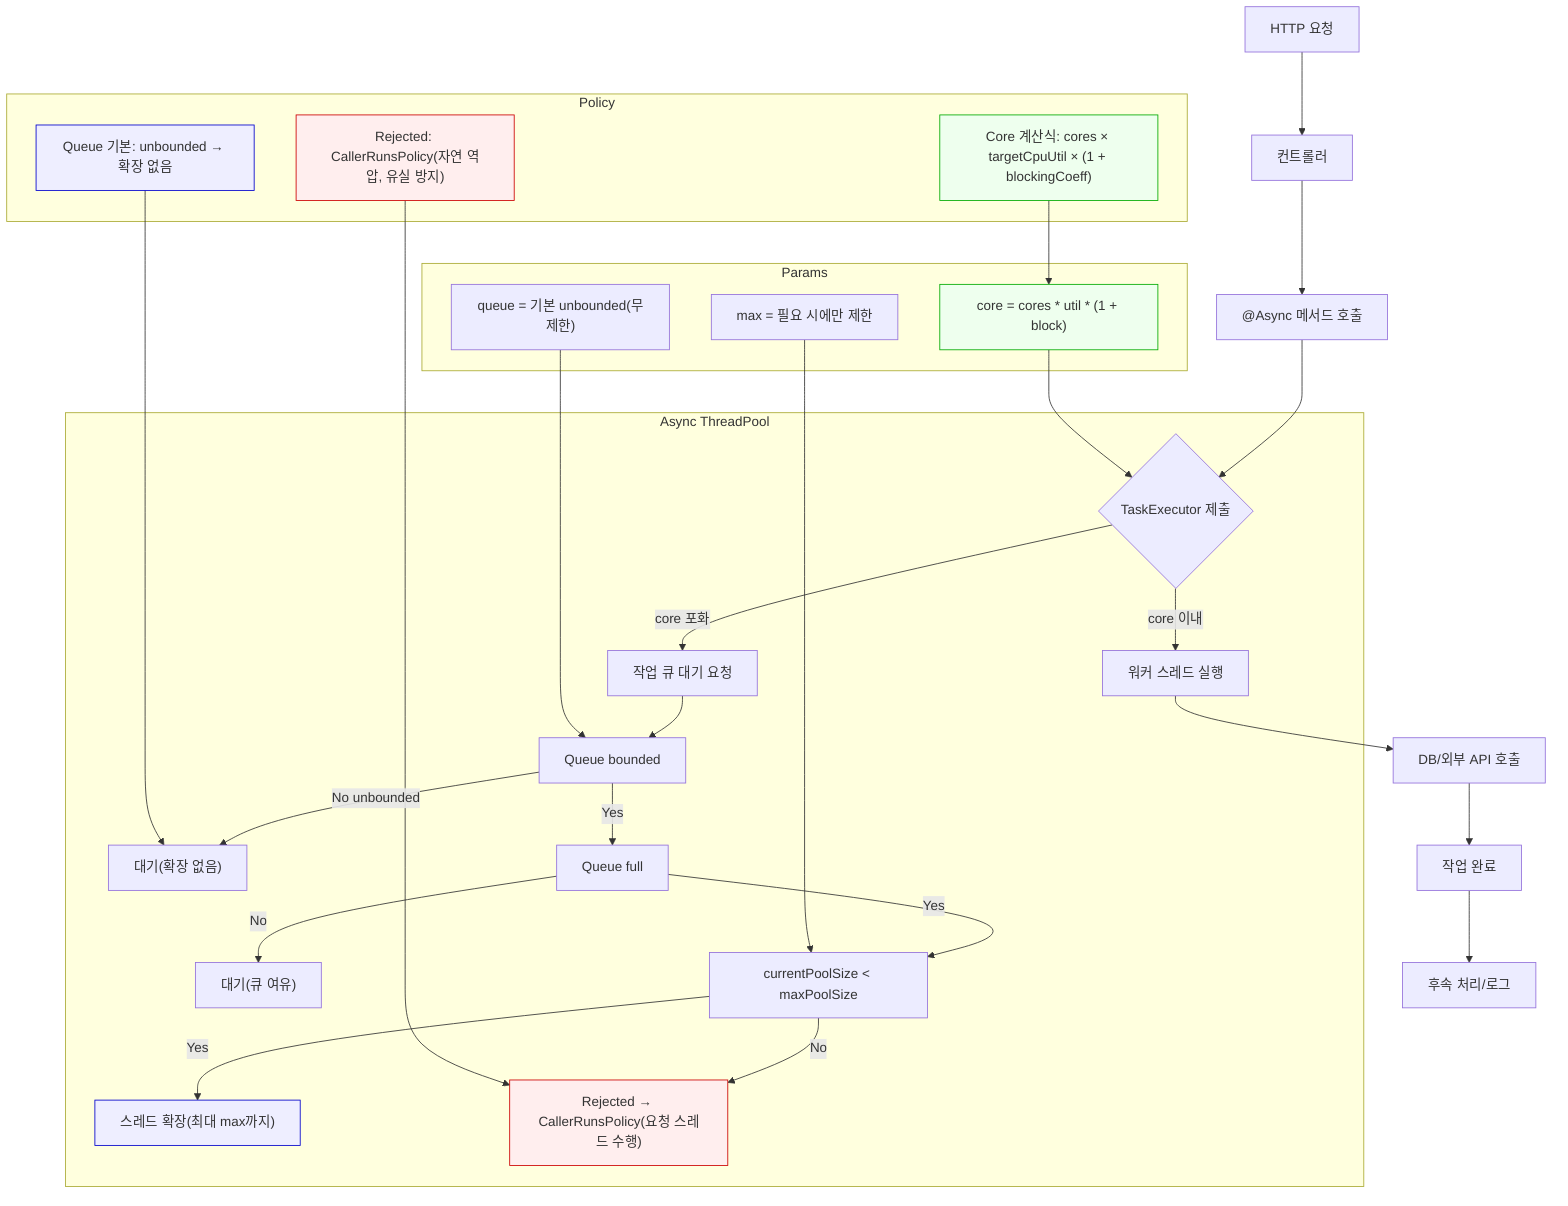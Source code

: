 graph TD
    A["HTTP 요청"] --> B["컨트롤러"]
    B --> C["@Async 메서드 호출"]
    C --> D{TaskExecutor 제출}

    subgraph Async ThreadPool
        D -->|core 이내| E["워커 스레드 실행"]
        D -->|core 포화| F["작업 큐 대기 요청"]

        F --> QB["Queue bounded"]
        QB -->|No unbounded| QWU["대기(확장 없음)"]
        QB -->|Yes| QF["Queue full"]

        QF -->|No| QW["대기(큐 여유)"]
        QF -->|Yes| MX["currentPoolSize < maxPoolSize"]

        MX -->|Yes| G["스레드 확장(최대 max까지)"]
        MX -->|No| H["Rejected → CallerRunsPolicy(요청 스레드 수행)"]
    end

    E --> I["DB/외부 API 호출"]
    I --> J[작업 완료]
    J --> K[후속 처리/로그]

    subgraph Params
        L["core = cores * util * (1 + block)"]
        M["queue = 기본 unbounded(무제한)"]
        N["max = 필요 시에만 제한"]
    end

    L --> D
    M --> QB
    N --> MX

    subgraph Policy
        P1["Queue 기본: unbounded → 확장 없음"]
        P2["Rejected: CallerRunsPolicy(자연 역압, 유실 방지)"]
        P3["Core 계산식: cores × targetCpuUtil × (1 + blockingCoeff)"]
    end

    P1 --> QWU
    P2 --> H
    P3 --> L

    style H fill:#fee,stroke:#c00,stroke-width:1px
    style G fill:#eef,stroke:#00c,stroke-width:1px
    style L fill:#efe,stroke:#0a0,stroke-width:1px
    style P2 fill:#fee,stroke:#c00,stroke-width:1px
    style P1 fill:#eef,stroke:#00c,stroke-width:1px
    style P3 fill:#efe,stroke:#0a0,stroke-width:1px